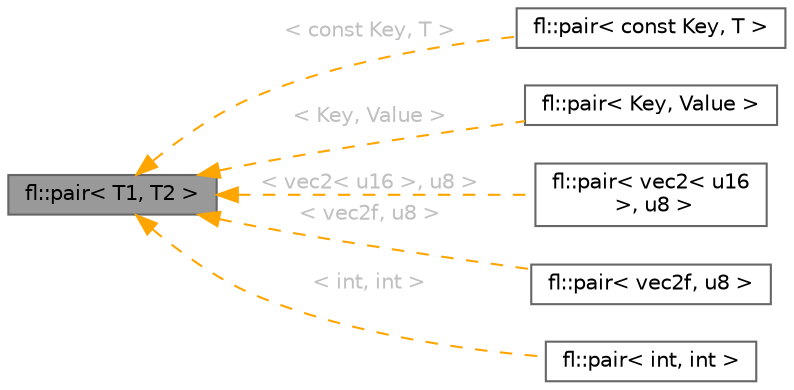 digraph "fl::pair&lt; T1, T2 &gt;"
{
 // INTERACTIVE_SVG=YES
 // LATEX_PDF_SIZE
  bgcolor="transparent";
  edge [fontname=Helvetica,fontsize=10,labelfontname=Helvetica,labelfontsize=10];
  node [fontname=Helvetica,fontsize=10,shape=box,height=0.2,width=0.4];
  rankdir="LR";
  Node1 [id="Node000001",label="fl::pair\< T1, T2 \>",height=0.2,width=0.4,color="gray40", fillcolor="grey60", style="filled", fontcolor="black",tooltip=" "];
  Node1 -> Node2 [id="edge1_Node000001_Node000002",dir="back",color="orange",style="dashed",tooltip=" ",label=" \< const Key, T \>",fontcolor="grey" ];
  Node2 [id="Node000002",label="fl::pair\< const Key, T \>",height=0.2,width=0.4,color="gray40", fillcolor="white", style="filled",URL="$d5/db3/structfl_1_1pair.html",tooltip=" "];
  Node1 -> Node3 [id="edge2_Node000001_Node000003",dir="back",color="orange",style="dashed",tooltip=" ",label=" \< Key, Value \>",fontcolor="grey" ];
  Node3 [id="Node000003",label="fl::pair\< Key, Value \>",height=0.2,width=0.4,color="gray40", fillcolor="white", style="filled",URL="$d5/db3/structfl_1_1pair.html",tooltip=" "];
  Node1 -> Node4 [id="edge3_Node000001_Node000004",dir="back",color="orange",style="dashed",tooltip=" ",label=" \< vec2\< u16 \>, u8 \>",fontcolor="grey" ];
  Node4 [id="Node000004",label="fl::pair\< vec2\< u16\l \>, u8 \>",height=0.2,width=0.4,color="gray40", fillcolor="white", style="filled",URL="$d5/db3/structfl_1_1pair.html",tooltip=" "];
  Node1 -> Node5 [id="edge4_Node000001_Node000005",dir="back",color="orange",style="dashed",tooltip=" ",label=" \< vec2f, u8 \>",fontcolor="grey" ];
  Node5 [id="Node000005",label="fl::pair\< vec2f, u8 \>",height=0.2,width=0.4,color="gray40", fillcolor="white", style="filled",URL="$d5/db3/structfl_1_1pair.html",tooltip=" "];
  Node1 -> Node6 [id="edge5_Node000001_Node000006",dir="back",color="orange",style="dashed",tooltip=" ",label=" \< int, int \>",fontcolor="grey" ];
  Node6 [id="Node000006",label="fl::pair\< int, int \>",height=0.2,width=0.4,color="gray40", fillcolor="white", style="filled",URL="$d5/db3/structfl_1_1pair.html",tooltip=" "];
}
